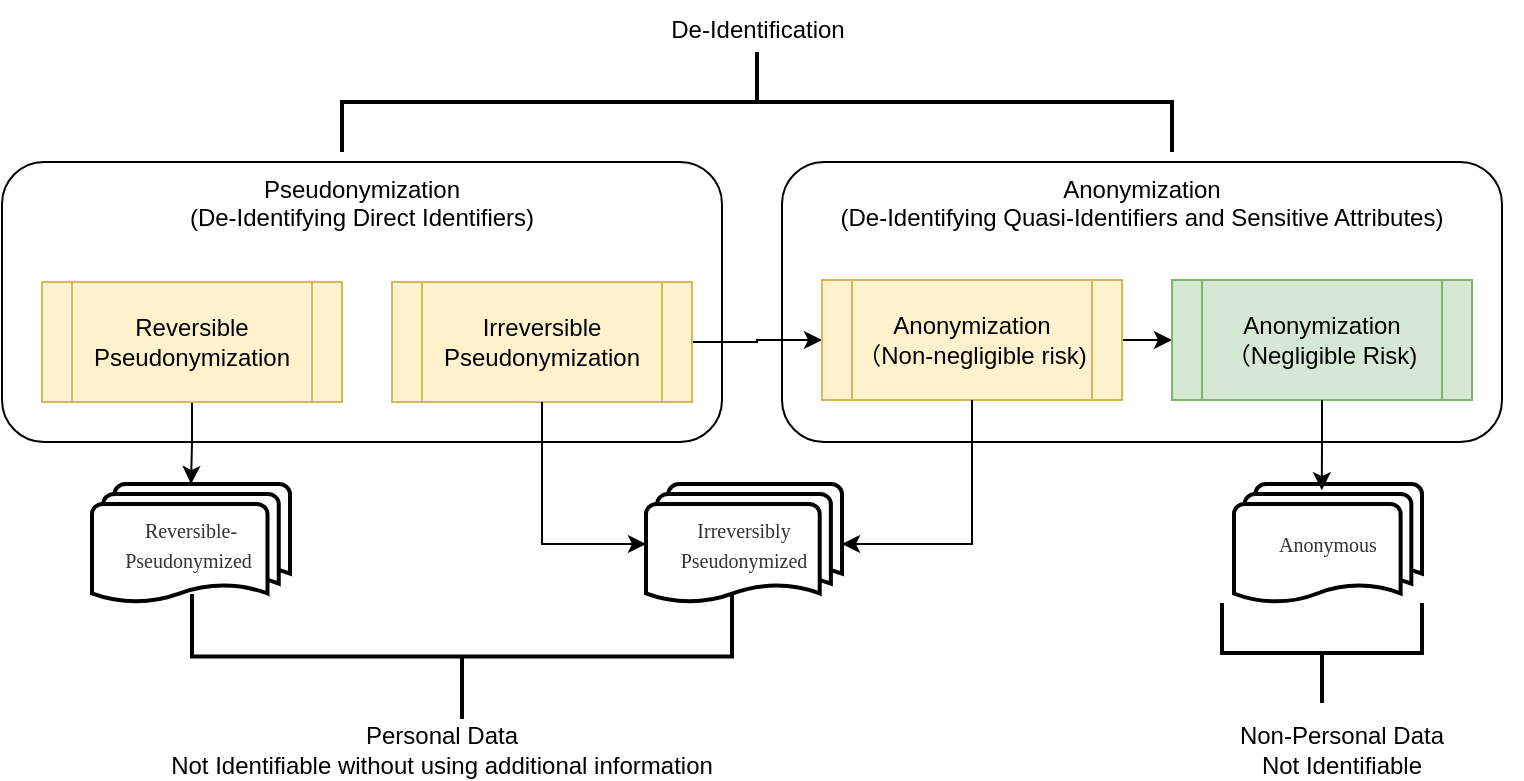 <mxfile version="27.0.9">
  <diagram name="Page-1" id="DC2pnpQPsMaWloe6qrdB">
    <mxGraphModel dx="815" dy="444" grid="1" gridSize="10" guides="1" tooltips="1" connect="1" arrows="1" fold="1" page="1" pageScale="1" pageWidth="850" pageHeight="1100" math="0" shadow="0">
      <root>
        <mxCell id="0" />
        <mxCell id="1" parent="0" />
        <mxCell id="Whh8B8QUoMx5QqMh04Pi-30" value="&lt;div&gt;Anonymization&lt;/div&gt;(De-Identifying Quasi-Identifiers and Sensitive Attributes)" style="rounded=1;whiteSpace=wrap;html=1;verticalAlign=top;" parent="1" vertex="1">
          <mxGeometry x="470" y="240" width="360" height="140" as="geometry" />
        </mxCell>
        <mxCell id="Whh8B8QUoMx5QqMh04Pi-8" value="&lt;div&gt;Pseudonymization&lt;/div&gt;(De-Identifying Direct Identifiers)" style="rounded=1;whiteSpace=wrap;html=1;verticalAlign=top;" parent="1" vertex="1">
          <mxGeometry x="80" y="240" width="360" height="140" as="geometry" />
        </mxCell>
        <mxCell id="goUDq_pYEBTL2sT22o5k-15" value="" style="edgeStyle=orthogonalEdgeStyle;rounded=0;orthogonalLoop=1;jettySize=auto;html=1;" edge="1" parent="1" source="Whh8B8QUoMx5QqMh04Pi-10" target="goUDq_pYEBTL2sT22o5k-9">
          <mxGeometry relative="1" as="geometry" />
        </mxCell>

        <mxCell id="Whh8B8QUoMx5QqMh04Pi-10" value="Reversible Pseudonymization" style="shape=process;whiteSpace=wrap;html=1;backgroundOutline=1;fillColor=#fff2cc;strokeColor=#d6b656;" parent="1" vertex="1">
          <mxGeometry x="100" y="300" width="150" height="60" as="geometry" />
        </mxCell>
        <mxCell id="goUDq_pYEBTL2sT22o5k-21" style="edgeStyle=orthogonalEdgeStyle;rounded=0;orthogonalLoop=1;jettySize=auto;html=1;exitX=1;exitY=0.5;exitDx=0;exitDy=0;entryX=0;entryY=0.5;entryDx=0;entryDy=0;" edge="1" parent="1" source="Whh8B8QUoMx5QqMh04Pi-11" target="Whh8B8QUoMx5QqMh04Pi-17">
          <mxGeometry relative="1" as="geometry" />
        </mxCell>
        <mxCell id="Whh8B8QUoMx5QqMh04Pi-11" value="Irreversible Pseudonymization" style="shape=process;whiteSpace=wrap;html=1;backgroundOutline=1;fillColor=#fff2cc;strokeColor=#d6b656;" parent="1" vertex="1">
          <mxGeometry x="275" y="300" width="150" height="60" as="geometry" />
        </mxCell>
        <mxCell id="Whh8B8QUoMx5QqMh04Pi-15" value="&lt;div&gt;Personal Data&lt;/div&gt;Not Identifiable without using additional information" style="text;html=1;align=center;verticalAlign=middle;whiteSpace=wrap;rounded=0;" parent="1" vertex="1">
          <mxGeometry x="130" y="518.5" width="340" height="30" as="geometry" />
        </mxCell>
        <mxCell id="Whh8B8QUoMx5QqMh04Pi-16" value="&lt;div&gt;Non-Personal Data&lt;/div&gt;Not Identifiable" style="text;html=1;align=center;verticalAlign=middle;whiteSpace=wrap;rounded=0;" parent="1" vertex="1">
          <mxGeometry x="660" y="518.5" width="180" height="30" as="geometry" />
        </mxCell>
        <mxCell id="goUDq_pYEBTL2sT22o5k-22" style="edgeStyle=orthogonalEdgeStyle;rounded=0;orthogonalLoop=1;jettySize=auto;html=1;exitX=1;exitY=0.5;exitDx=0;exitDy=0;entryX=0;entryY=0.5;entryDx=0;entryDy=0;" edge="1" parent="1" source="Whh8B8QUoMx5QqMh04Pi-17" target="goUDq_pYEBTL2sT22o5k-1">
          <mxGeometry relative="1" as="geometry" />
        </mxCell>
        <mxCell id="Whh8B8QUoMx5QqMh04Pi-17" value="Anonymization （Non-negligible risk)" style="shape=process;whiteSpace=wrap;html=1;backgroundOutline=1;fillColor=#fff2cc;strokeColor=#d6b656;" parent="1" vertex="1">
          <mxGeometry x="490" y="299" width="150" height="60" as="geometry" />
        </mxCell>
        <mxCell id="goUDq_pYEBTL2sT22o5k-1" value="Anonymization （Negligible&amp;nbsp;Risk)" style="shape=process;whiteSpace=wrap;html=1;backgroundOutline=1;fillColor=#d5e8d4;strokeColor=#82b366;" vertex="1" parent="1">
          <mxGeometry x="665" y="299" width="150" height="60" as="geometry" />
        </mxCell>
        <mxCell id="goUDq_pYEBTL2sT22o5k-2" value="" style="strokeWidth=2;html=1;shape=mxgraph.flowchart.annotation_2;align=left;labelPosition=right;pointerEvents=1;rotation=-90;" vertex="1" parent="1">
          <mxGeometry x="278.75" y="352.25" width="62.5" height="270" as="geometry" />
        </mxCell>
        <mxCell id="goUDq_pYEBTL2sT22o5k-3" value="" style="strokeWidth=2;html=1;shape=mxgraph.flowchart.annotation_2;align=left;labelPosition=right;pointerEvents=1;rotation=-90;" vertex="1" parent="1">
          <mxGeometry x="715" y="435.5" width="50" height="100" as="geometry" />
        </mxCell>
        <mxCell id="goUDq_pYEBTL2sT22o5k-4" value="" style="strokeWidth=2;html=1;shape=mxgraph.flowchart.annotation_2;align=left;labelPosition=right;pointerEvents=1;rotation=90;" vertex="1" parent="1">
          <mxGeometry x="432.5" y="2.5" width="50" height="415" as="geometry" />
        </mxCell>
        <mxCell id="goUDq_pYEBTL2sT22o5k-5" value="&lt;div&gt;De-Identification&lt;/div&gt;" style="text;html=1;align=center;verticalAlign=middle;whiteSpace=wrap;rounded=0;" vertex="1" parent="1">
          <mxGeometry x="392.5" y="159" width="130" height="30" as="geometry" />
        </mxCell>
        <mxCell id="goUDq_pYEBTL2sT22o5k-9" value="&lt;span style=&quot;box-sizing: border-box; caret-color: rgb(51, 51, 51); color: rgb(51, 51, 51); font-family: verdana; text-align: start;&quot;&gt;&lt;font style=&quot;font-size: 10px;&quot;&gt;Reversible-Pseudonymized&lt;span style=&quot;&quot; class=&quot;Apple-converted-space&quot;&gt;&amp;nbsp;&lt;/span&gt;&lt;/font&gt;&lt;/span&gt;" style="strokeWidth=2;html=1;shape=mxgraph.flowchart.multi-document;whiteSpace=wrap;" vertex="1" parent="1">
          <mxGeometry x="125" y="401" width="99" height="60" as="geometry" />
        </mxCell>
        <mxCell id="goUDq_pYEBTL2sT22o5k-10" value="&lt;span style=&quot;box-sizing: border-box; caret-color: rgb(51, 51, 51); color: rgb(51, 51, 51); font-family: verdana; text-align: start;&quot;&gt;&lt;font style=&quot;font-size: 10px;&quot;&gt;Irreversibly Pseudonymized&lt;/font&gt;&lt;/span&gt;" style="strokeWidth=2;html=1;shape=mxgraph.flowchart.multi-document;whiteSpace=wrap;" vertex="1" parent="1">
          <mxGeometry x="402" y="401" width="98" height="60" as="geometry" />
        </mxCell>
        <mxCell id="goUDq_pYEBTL2sT22o5k-11" value="&lt;span style=&quot;box-sizing: border-box; caret-color: rgb(51, 51, 51); color: rgb(51, 51, 51); font-family: verdana; text-align: start;&quot;&gt;&lt;font style=&quot;font-size: 10px;&quot;&gt;Anonymous&lt;/font&gt;&lt;/span&gt;" style="strokeWidth=2;html=1;shape=mxgraph.flowchart.multi-document;whiteSpace=wrap;" vertex="1" parent="1">
          <mxGeometry x="696" y="401" width="94" height="60" as="geometry" />
        </mxCell>
        <mxCell id="goUDq_pYEBTL2sT22o5k-16" style="edgeStyle=orthogonalEdgeStyle;rounded=0;orthogonalLoop=1;jettySize=auto;html=1;entryX=0;entryY=0.5;entryDx=0;entryDy=0;entryPerimeter=0;" edge="1" parent="1" source="Whh8B8QUoMx5QqMh04Pi-11" target="goUDq_pYEBTL2sT22o5k-10">
          <mxGeometry relative="1" as="geometry" />
        </mxCell>
        <mxCell id="goUDq_pYEBTL2sT22o5k-17" style="edgeStyle=orthogonalEdgeStyle;rounded=0;orthogonalLoop=1;jettySize=auto;html=1;entryX=1;entryY=0.5;entryDx=0;entryDy=0;entryPerimeter=0;" edge="1" parent="1" source="Whh8B8QUoMx5QqMh04Pi-17" target="goUDq_pYEBTL2sT22o5k-10">
          <mxGeometry relative="1" as="geometry" />
        </mxCell>
        <mxCell id="goUDq_pYEBTL2sT22o5k-18" style="edgeStyle=orthogonalEdgeStyle;rounded=0;orthogonalLoop=1;jettySize=auto;html=1;entryX=0.467;entryY=0.052;entryDx=0;entryDy=0;entryPerimeter=0;" edge="1" parent="1" source="goUDq_pYEBTL2sT22o5k-1" target="goUDq_pYEBTL2sT22o5k-11">
          <mxGeometry relative="1" as="geometry" />
        </mxCell>
      </root>
    </mxGraphModel>
  </diagram>
</mxfile>
